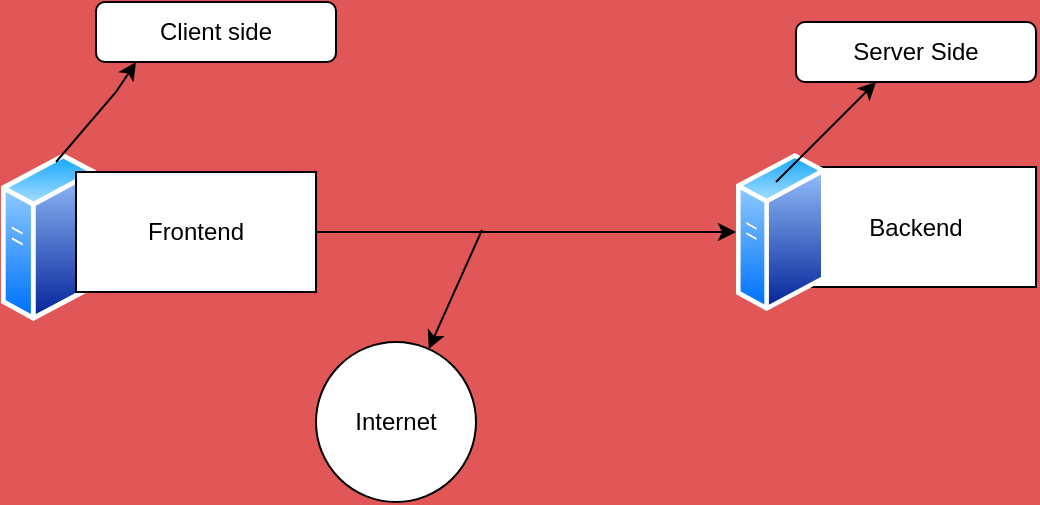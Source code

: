 <mxfile version="24.0.2" type="github">
  <diagram name="Page-1" id="Jfx3OaxBmfA74BWr6Pos">
    <mxGraphModel dx="794" dy="430" grid="1" gridSize="10" guides="1" tooltips="1" connect="1" arrows="1" fold="1" page="1" pageScale="1" pageWidth="850" pageHeight="1100" background="#e15656" math="0" shadow="0">
      <root>
        <mxCell id="0" />
        <mxCell id="1" parent="0" />
        <mxCell id="_gN_QdEzsvX38dvCNEiP-1" value="" style="image;aspect=fixed;perimeter=ellipsePerimeter;html=1;align=center;shadow=0;dashed=0;spacingTop=3;image=img/lib/active_directory/generic_server.svg;" parent="1" vertex="1">
          <mxGeometry x="212.4" y="95" width="47.6" height="85" as="geometry" />
        </mxCell>
        <mxCell id="_gN_QdEzsvX38dvCNEiP-11" style="edgeStyle=orthogonalEdgeStyle;rounded=0;orthogonalLoop=1;jettySize=auto;html=1;exitX=1;exitY=0.5;exitDx=0;exitDy=0;entryX=0;entryY=0.5;entryDx=0;entryDy=0;" parent="1" source="_gN_QdEzsvX38dvCNEiP-2" target="_gN_QdEzsvX38dvCNEiP-4" edge="1">
          <mxGeometry relative="1" as="geometry" />
        </mxCell>
        <mxCell id="_gN_QdEzsvX38dvCNEiP-2" value="Frontend" style="rounded=0;whiteSpace=wrap;html=1;" parent="1" vertex="1">
          <mxGeometry x="250" y="105" width="120" height="60" as="geometry" />
        </mxCell>
        <mxCell id="_gN_QdEzsvX38dvCNEiP-3" value="Backend" style="rounded=0;whiteSpace=wrap;html=1;" parent="1" vertex="1">
          <mxGeometry x="610" y="102.5" width="120" height="60" as="geometry" />
        </mxCell>
        <mxCell id="_gN_QdEzsvX38dvCNEiP-4" value="" style="image;aspect=fixed;perimeter=ellipsePerimeter;html=1;align=center;shadow=0;dashed=0;spacingTop=3;image=img/lib/active_directory/generic_server.svg;" parent="1" vertex="1">
          <mxGeometry x="580" y="95" width="44.8" height="80" as="geometry" />
        </mxCell>
        <mxCell id="_gN_QdEzsvX38dvCNEiP-5" value="" style="endArrow=classic;html=1;rounded=0;" parent="1" edge="1">
          <mxGeometry width="50" height="50" relative="1" as="geometry">
            <mxPoint x="600" y="110" as="sourcePoint" />
            <mxPoint x="650" y="60" as="targetPoint" />
          </mxGeometry>
        </mxCell>
        <mxCell id="_gN_QdEzsvX38dvCNEiP-9" value="Server Side" style="rounded=1;whiteSpace=wrap;html=1;" parent="1" vertex="1">
          <mxGeometry x="610" y="30" width="120" height="30" as="geometry" />
        </mxCell>
        <mxCell id="_gN_QdEzsvX38dvCNEiP-12" value="Client side" style="rounded=1;whiteSpace=wrap;html=1;" parent="1" vertex="1">
          <mxGeometry x="260" y="20" width="120" height="30" as="geometry" />
        </mxCell>
        <mxCell id="_gN_QdEzsvX38dvCNEiP-13" value="" style="endArrow=classic;html=1;rounded=0;" parent="1" edge="1">
          <mxGeometry width="50" height="50" relative="1" as="geometry">
            <mxPoint x="240" y="100" as="sourcePoint" />
            <mxPoint x="280" y="50" as="targetPoint" />
            <Array as="points">
              <mxPoint x="270" y="65" />
            </Array>
          </mxGeometry>
        </mxCell>
        <mxCell id="zpQoAxdpcTR5wn99ulsQ-1" value="Internet" style="ellipse;whiteSpace=wrap;html=1;aspect=fixed;" vertex="1" parent="1">
          <mxGeometry x="370" y="190" width="80" height="80" as="geometry" />
        </mxCell>
        <mxCell id="zpQoAxdpcTR5wn99ulsQ-3" value="" style="endArrow=classic;html=1;rounded=0;" edge="1" parent="1" target="zpQoAxdpcTR5wn99ulsQ-1">
          <mxGeometry width="50" height="50" relative="1" as="geometry">
            <mxPoint x="453" y="134" as="sourcePoint" />
            <mxPoint x="425" y="190" as="targetPoint" />
            <Array as="points" />
          </mxGeometry>
        </mxCell>
      </root>
    </mxGraphModel>
  </diagram>
</mxfile>
